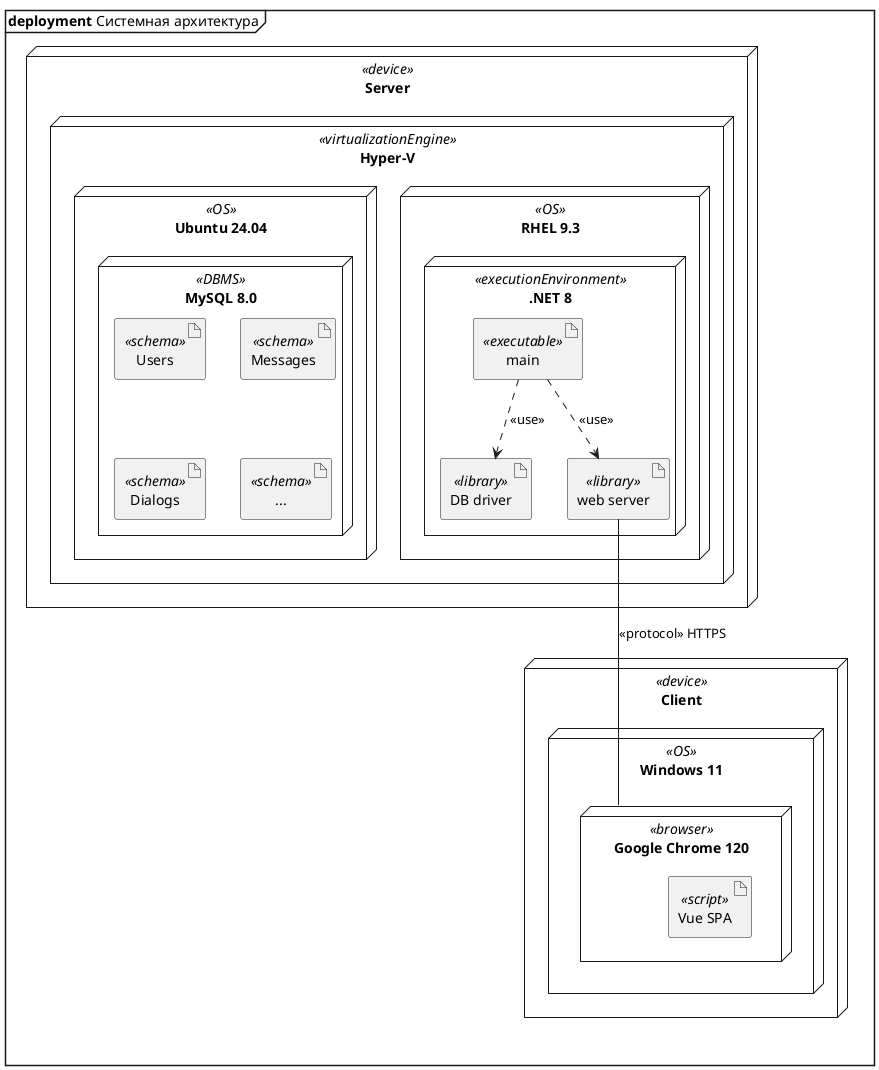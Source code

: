 @startuml Deployment

mainframe **deployment** Системная архитектура

node Client <<device>> {
    node "Windows 11" <<OS>> {
        node "Google Chrome 120" <<browser>> {
            artifact "Vue SPA" <<script>>
        }
    }
}

node "Server" <<device>> {
    node Hyper-V <<virtualizationEngine>> {
        node "RHEL 9.3" <<OS>> {
            node ".NET 8" <<executionEnvironment>> {
                artifact "DB driver" <<library>> as lib2
                artifact "web server" <<library>> as lib1
                artifact "main" <<executable>> as main
                main ..> lib1 : <<use>>
                main ..> lib2 : <<use>>
            }
        }

        node "Ubuntu 24.04" <<OS>> {
            node "MySQL 8.0" <<DBMS>> {
                artifact Users <<schema>>
                artifact Messages <<schema>>
                artifact Dialogs <<schema>>
                artifact "..." <<schema>>
            }
        }
    }
}

lib1 -- "Google Chrome 120" : <<protocol>> HTTPS

@enduml
